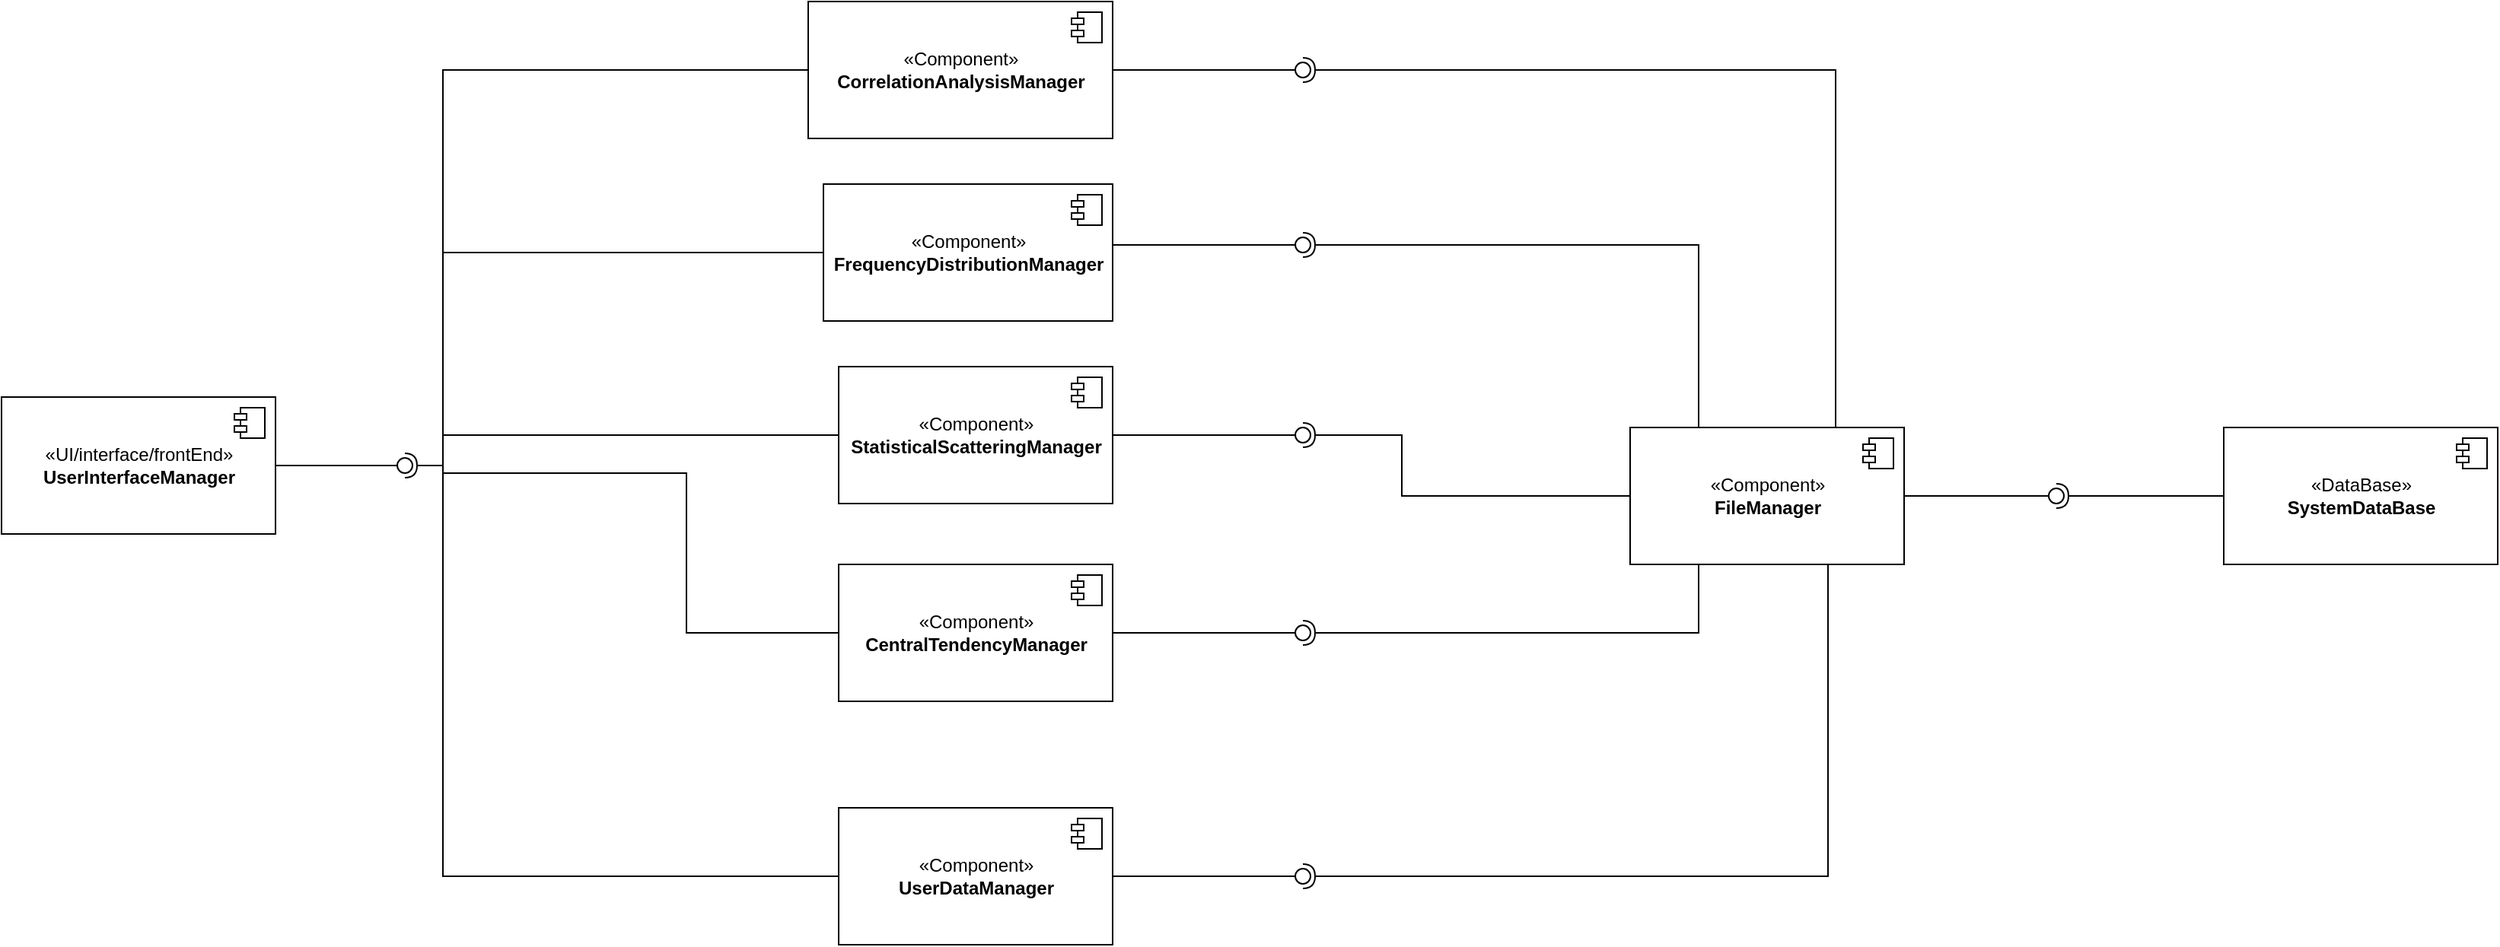 <mxfile version="17.1.3" type="device"><diagram id="R2lEEEUBdFMjLlhIrx00" name="Page-1"><mxGraphModel dx="4128" dy="1072" grid="1" gridSize="10" guides="1" tooltips="1" connect="1" arrows="1" fold="1" page="1" pageScale="1" pageWidth="850" pageHeight="1100" math="0" shadow="0" extFonts="Permanent Marker^https://fonts.googleapis.com/css?family=Permanent+Marker"><root><mxCell id="0"/><mxCell id="1" parent="0"/><mxCell id="8v95rpSzyXRPC7f67aX1-18" value="«Component»&lt;br&gt;&lt;b&gt;FileManager&lt;/b&gt;" style="html=1;dropTarget=0;" parent="1" vertex="1"><mxGeometry x="-420" y="670" width="180" height="90" as="geometry"/></mxCell><mxCell id="8v95rpSzyXRPC7f67aX1-19" value="" style="shape=module;jettyWidth=8;jettyHeight=4;" parent="8v95rpSzyXRPC7f67aX1-18" vertex="1"><mxGeometry x="1" width="20" height="20" relative="1" as="geometry"><mxPoint x="-27" y="7" as="offset"/></mxGeometry></mxCell><mxCell id="8v95rpSzyXRPC7f67aX1-20" value="«Component»&lt;br&gt;&lt;b&gt;UserDataManager&lt;/b&gt;" style="html=1;dropTarget=0;" parent="1" vertex="1"><mxGeometry x="-940" y="920" width="180" height="90" as="geometry"/></mxCell><mxCell id="8v95rpSzyXRPC7f67aX1-21" value="" style="shape=module;jettyWidth=8;jettyHeight=4;" parent="8v95rpSzyXRPC7f67aX1-20" vertex="1"><mxGeometry x="1" width="20" height="20" relative="1" as="geometry"><mxPoint x="-27" y="7" as="offset"/></mxGeometry></mxCell><mxCell id="8v95rpSzyXRPC7f67aX1-22" value="«Component»&lt;br&gt;&lt;b&gt;CentralTendencyManager&lt;/b&gt;" style="html=1;dropTarget=0;" parent="1" vertex="1"><mxGeometry x="-940" y="760" width="180" height="90" as="geometry"/></mxCell><mxCell id="8v95rpSzyXRPC7f67aX1-23" value="" style="shape=module;jettyWidth=8;jettyHeight=4;" parent="8v95rpSzyXRPC7f67aX1-22" vertex="1"><mxGeometry x="1" width="20" height="20" relative="1" as="geometry"><mxPoint x="-27" y="7" as="offset"/></mxGeometry></mxCell><mxCell id="8v95rpSzyXRPC7f67aX1-24" value="«Component»&lt;br&gt;&lt;div&gt;&lt;b&gt;StatisticalScatteringManager&lt;/b&gt;&lt;/div&gt;" style="html=1;dropTarget=0;" parent="1" vertex="1"><mxGeometry x="-940" y="630" width="180" height="90" as="geometry"/></mxCell><mxCell id="8v95rpSzyXRPC7f67aX1-25" value="" style="shape=module;jettyWidth=8;jettyHeight=4;" parent="8v95rpSzyXRPC7f67aX1-24" vertex="1"><mxGeometry x="1" width="20" height="20" relative="1" as="geometry"><mxPoint x="-27" y="7" as="offset"/></mxGeometry></mxCell><mxCell id="8v95rpSzyXRPC7f67aX1-26" value="«Component»&lt;br&gt;&lt;b&gt;FrequencyDistributionManager&lt;/b&gt;" style="html=1;dropTarget=0;" parent="1" vertex="1"><mxGeometry x="-950" y="510" width="190" height="90" as="geometry"/></mxCell><mxCell id="8v95rpSzyXRPC7f67aX1-27" value="" style="shape=module;jettyWidth=8;jettyHeight=4;" parent="8v95rpSzyXRPC7f67aX1-26" vertex="1"><mxGeometry x="1" width="20" height="20" relative="1" as="geometry"><mxPoint x="-27" y="7" as="offset"/></mxGeometry></mxCell><mxCell id="8v95rpSzyXRPC7f67aX1-28" value="«Component»&lt;br&gt;&lt;b&gt;CorrelationAnalysisManager&lt;/b&gt;" style="html=1;dropTarget=0;" parent="1" vertex="1"><mxGeometry x="-960" y="390" width="200" height="90" as="geometry"/></mxCell><mxCell id="8v95rpSzyXRPC7f67aX1-29" value="" style="shape=module;jettyWidth=8;jettyHeight=4;" parent="8v95rpSzyXRPC7f67aX1-28" vertex="1"><mxGeometry x="1" width="20" height="20" relative="1" as="geometry"><mxPoint x="-27" y="7" as="offset"/></mxGeometry></mxCell><mxCell id="8v95rpSzyXRPC7f67aX1-30" value="«UI/interface/frontEnd»&lt;br&gt;&lt;b&gt;UserInterfaceManager&lt;/b&gt;" style="html=1;dropTarget=0;" parent="1" vertex="1"><mxGeometry x="-1490" y="650" width="180" height="90" as="geometry"/></mxCell><mxCell id="8v95rpSzyXRPC7f67aX1-31" value="" style="shape=module;jettyWidth=8;jettyHeight=4;" parent="8v95rpSzyXRPC7f67aX1-30" vertex="1"><mxGeometry x="1" width="20" height="20" relative="1" as="geometry"><mxPoint x="-27" y="7" as="offset"/></mxGeometry></mxCell><mxCell id="8v95rpSzyXRPC7f67aX1-75" value="" style="rounded=0;orthogonalLoop=1;jettySize=auto;html=1;endArrow=none;endFill=0;sketch=0;sourcePerimeterSpacing=0;targetPerimeterSpacing=0;exitX=1;exitY=0.5;exitDx=0;exitDy=0;" parent="1" source="8v95rpSzyXRPC7f67aX1-28" target="8v95rpSzyXRPC7f67aX1-77" edge="1"><mxGeometry relative="1" as="geometry"><mxPoint x="-690" y="445" as="sourcePoint"/></mxGeometry></mxCell><mxCell id="8v95rpSzyXRPC7f67aX1-76" value="" style="rounded=0;orthogonalLoop=1;jettySize=auto;html=1;endArrow=halfCircle;endFill=0;entryX=0.5;entryY=0.5;endSize=6;strokeWidth=1;sketch=0;exitX=0.75;exitY=0;exitDx=0;exitDy=0;" parent="1" source="8v95rpSzyXRPC7f67aX1-18" target="8v95rpSzyXRPC7f67aX1-77" edge="1"><mxGeometry relative="1" as="geometry"><mxPoint x="-650" y="445" as="sourcePoint"/><Array as="points"><mxPoint x="-285" y="435"/><mxPoint x="-620" y="435"/></Array></mxGeometry></mxCell><mxCell id="8v95rpSzyXRPC7f67aX1-77" value="" style="ellipse;whiteSpace=wrap;html=1;align=center;aspect=fixed;resizable=0;points=[];outlineConnect=0;sketch=0;" parent="1" vertex="1"><mxGeometry x="-640" y="430" width="10" height="10" as="geometry"/></mxCell><mxCell id="8v95rpSzyXRPC7f67aX1-78" value="" style="rounded=0;orthogonalLoop=1;jettySize=auto;html=1;endArrow=none;endFill=0;sketch=0;sourcePerimeterSpacing=0;targetPerimeterSpacing=0;" parent="1" target="8v95rpSzyXRPC7f67aX1-80" edge="1"><mxGeometry relative="1" as="geometry"><mxPoint x="-760" y="550" as="sourcePoint"/></mxGeometry></mxCell><mxCell id="8v95rpSzyXRPC7f67aX1-79" value="" style="rounded=0;orthogonalLoop=1;jettySize=auto;html=1;endArrow=halfCircle;endFill=0;entryX=0.5;entryY=0.5;endSize=6;strokeWidth=1;sketch=0;exitX=0.25;exitY=0;exitDx=0;exitDy=0;" parent="1" source="8v95rpSzyXRPC7f67aX1-18" target="8v95rpSzyXRPC7f67aX1-80" edge="1"><mxGeometry relative="1" as="geometry"><mxPoint x="-675" y="550" as="sourcePoint"/><Array as="points"><mxPoint x="-375" y="550"/></Array></mxGeometry></mxCell><mxCell id="8v95rpSzyXRPC7f67aX1-80" value="" style="ellipse;whiteSpace=wrap;html=1;align=center;aspect=fixed;resizable=0;points=[];outlineConnect=0;sketch=0;" parent="1" vertex="1"><mxGeometry x="-640" y="545" width="10" height="10" as="geometry"/></mxCell><mxCell id="8v95rpSzyXRPC7f67aX1-81" value="" style="rounded=0;orthogonalLoop=1;jettySize=auto;html=1;endArrow=none;endFill=0;sketch=0;sourcePerimeterSpacing=0;targetPerimeterSpacing=0;exitX=1;exitY=0.5;exitDx=0;exitDy=0;" parent="1" source="8v95rpSzyXRPC7f67aX1-24" target="8v95rpSzyXRPC7f67aX1-83" edge="1"><mxGeometry relative="1" as="geometry"><mxPoint x="-730" y="685" as="sourcePoint"/></mxGeometry></mxCell><mxCell id="8v95rpSzyXRPC7f67aX1-82" value="" style="rounded=0;orthogonalLoop=1;jettySize=auto;html=1;endArrow=halfCircle;endFill=0;entryX=0.5;entryY=0.5;endSize=6;strokeWidth=1;sketch=0;exitX=0;exitY=0.5;exitDx=0;exitDy=0;" parent="1" source="8v95rpSzyXRPC7f67aX1-18" target="8v95rpSzyXRPC7f67aX1-83" edge="1"><mxGeometry relative="1" as="geometry"><mxPoint x="-690" y="685" as="sourcePoint"/><Array as="points"><mxPoint x="-570" y="715"/><mxPoint x="-570" y="675"/></Array></mxGeometry></mxCell><mxCell id="8v95rpSzyXRPC7f67aX1-83" value="" style="ellipse;whiteSpace=wrap;html=1;align=center;aspect=fixed;resizable=0;points=[];outlineConnect=0;sketch=0;" parent="1" vertex="1"><mxGeometry x="-640" y="670" width="10" height="10" as="geometry"/></mxCell><mxCell id="8v95rpSzyXRPC7f67aX1-84" value="" style="rounded=0;orthogonalLoop=1;jettySize=auto;html=1;endArrow=none;endFill=0;sketch=0;sourcePerimeterSpacing=0;targetPerimeterSpacing=0;exitX=1;exitY=0.5;exitDx=0;exitDy=0;" parent="1" source="8v95rpSzyXRPC7f67aX1-22" target="8v95rpSzyXRPC7f67aX1-86" edge="1"><mxGeometry relative="1" as="geometry"><mxPoint x="-715" y="815" as="sourcePoint"/></mxGeometry></mxCell><mxCell id="8v95rpSzyXRPC7f67aX1-85" value="" style="rounded=0;orthogonalLoop=1;jettySize=auto;html=1;endArrow=halfCircle;endFill=0;entryX=0.5;entryY=0.5;endSize=6;strokeWidth=1;sketch=0;exitX=0.25;exitY=1;exitDx=0;exitDy=0;" parent="1" source="8v95rpSzyXRPC7f67aX1-18" target="8v95rpSzyXRPC7f67aX1-86" edge="1"><mxGeometry relative="1" as="geometry"><mxPoint x="-675" y="815" as="sourcePoint"/><Array as="points"><mxPoint x="-375" y="805"/><mxPoint x="-380" y="805"/></Array></mxGeometry></mxCell><mxCell id="8v95rpSzyXRPC7f67aX1-86" value="" style="ellipse;whiteSpace=wrap;html=1;align=center;aspect=fixed;resizable=0;points=[];outlineConnect=0;sketch=0;" parent="1" vertex="1"><mxGeometry x="-640" y="800" width="10" height="10" as="geometry"/></mxCell><mxCell id="8v95rpSzyXRPC7f67aX1-87" value="" style="rounded=0;orthogonalLoop=1;jettySize=auto;html=1;endArrow=none;endFill=0;sketch=0;sourcePerimeterSpacing=0;targetPerimeterSpacing=0;exitX=1;exitY=0.5;exitDx=0;exitDy=0;" parent="1" source="8v95rpSzyXRPC7f67aX1-20" target="8v95rpSzyXRPC7f67aX1-89" edge="1"><mxGeometry relative="1" as="geometry"><mxPoint x="-730" y="965" as="sourcePoint"/></mxGeometry></mxCell><mxCell id="8v95rpSzyXRPC7f67aX1-88" value="" style="rounded=0;orthogonalLoop=1;jettySize=auto;html=1;endArrow=halfCircle;endFill=0;entryX=0.5;entryY=0.5;endSize=6;strokeWidth=1;sketch=0;" parent="1" target="8v95rpSzyXRPC7f67aX1-89" edge="1"><mxGeometry relative="1" as="geometry"><mxPoint x="-290" y="760" as="sourcePoint"/><Array as="points"><mxPoint x="-290" y="965"/></Array></mxGeometry></mxCell><mxCell id="8v95rpSzyXRPC7f67aX1-89" value="" style="ellipse;whiteSpace=wrap;html=1;align=center;aspect=fixed;resizable=0;points=[];outlineConnect=0;sketch=0;" parent="1" vertex="1"><mxGeometry x="-640" y="960" width="10" height="10" as="geometry"/></mxCell><mxCell id="8v95rpSzyXRPC7f67aX1-92" value="" style="rounded=0;orthogonalLoop=1;jettySize=auto;html=1;endArrow=none;endFill=0;sketch=0;sourcePerimeterSpacing=0;targetPerimeterSpacing=0;" parent="1" source="8v95rpSzyXRPC7f67aX1-30" target="8v95rpSzyXRPC7f67aX1-94" edge="1"><mxGeometry relative="1" as="geometry"><mxPoint x="-1245" y="695" as="sourcePoint"/></mxGeometry></mxCell><mxCell id="8v95rpSzyXRPC7f67aX1-93" value="" style="rounded=0;orthogonalLoop=1;jettySize=auto;html=1;endArrow=halfCircle;endFill=0;entryX=0.5;entryY=0.5;endSize=6;strokeWidth=1;sketch=0;" parent="1" target="8v95rpSzyXRPC7f67aX1-94" edge="1"><mxGeometry relative="1" as="geometry"><mxPoint x="-1200" y="695" as="sourcePoint"/></mxGeometry></mxCell><mxCell id="8v95rpSzyXRPC7f67aX1-94" value="" style="ellipse;whiteSpace=wrap;html=1;align=center;aspect=fixed;resizable=0;points=[];outlineConnect=0;sketch=0;" parent="1" vertex="1"><mxGeometry x="-1230" y="690" width="10" height="10" as="geometry"/></mxCell><mxCell id="8v95rpSzyXRPC7f67aX1-99" value="" style="endArrow=none;html=1;rounded=0;entryX=0;entryY=0.5;entryDx=0;entryDy=0;" parent="1" target="8v95rpSzyXRPC7f67aX1-20" edge="1"><mxGeometry width="50" height="50" relative="1" as="geometry"><mxPoint x="-1200" y="700" as="sourcePoint"/><mxPoint x="-1190" y="730" as="targetPoint"/><Array as="points"><mxPoint x="-1200" y="965"/></Array></mxGeometry></mxCell><mxCell id="8v95rpSzyXRPC7f67aX1-100" value="" style="endArrow=none;html=1;rounded=0;entryX=0;entryY=0.5;entryDx=0;entryDy=0;" parent="1" target="8v95rpSzyXRPC7f67aX1-22" edge="1"><mxGeometry width="50" height="50" relative="1" as="geometry"><mxPoint x="-1200" y="700" as="sourcePoint"/><mxPoint x="-1060" y="860" as="targetPoint"/><Array as="points"><mxPoint x="-1040" y="700"/><mxPoint x="-1040" y="805"/></Array></mxGeometry></mxCell><mxCell id="8v95rpSzyXRPC7f67aX1-101" value="" style="endArrow=none;html=1;rounded=0;entryX=0;entryY=0.5;entryDx=0;entryDy=0;" parent="1" target="8v95rpSzyXRPC7f67aX1-24" edge="1"><mxGeometry width="50" height="50" relative="1" as="geometry"><mxPoint x="-1200" y="700" as="sourcePoint"/><mxPoint x="-1060" y="820" as="targetPoint"/><Array as="points"><mxPoint x="-1200" y="675"/></Array></mxGeometry></mxCell><mxCell id="8v95rpSzyXRPC7f67aX1-102" value="" style="endArrow=none;html=1;rounded=0;entryX=0;entryY=0.5;entryDx=0;entryDy=0;" parent="1" target="8v95rpSzyXRPC7f67aX1-28" edge="1"><mxGeometry width="50" height="50" relative="1" as="geometry"><mxPoint x="-1200" y="680" as="sourcePoint"/><mxPoint x="-1040" y="420" as="targetPoint"/><Array as="points"><mxPoint x="-1200" y="435"/></Array></mxGeometry></mxCell><mxCell id="8v95rpSzyXRPC7f67aX1-104" value="" style="endArrow=none;html=1;rounded=0;entryX=0;entryY=0.5;entryDx=0;entryDy=0;" parent="1" target="8v95rpSzyXRPC7f67aX1-26" edge="1"><mxGeometry width="50" height="50" relative="1" as="geometry"><mxPoint x="-1200" y="555" as="sourcePoint"/><mxPoint x="-1050" y="530" as="targetPoint"/></mxGeometry></mxCell><mxCell id="K4EEODkW37ylf7AzEB4--2" value="«DataBase»&lt;br&gt;&lt;b&gt;SystemDataBase&lt;/b&gt;" style="html=1;dropTarget=0;" vertex="1" parent="1"><mxGeometry x="-30" y="670" width="180" height="90" as="geometry"/></mxCell><mxCell id="K4EEODkW37ylf7AzEB4--3" value="" style="shape=module;jettyWidth=8;jettyHeight=4;" vertex="1" parent="K4EEODkW37ylf7AzEB4--2"><mxGeometry x="1" width="20" height="20" relative="1" as="geometry"><mxPoint x="-27" y="7" as="offset"/></mxGeometry></mxCell><mxCell id="K4EEODkW37ylf7AzEB4--4" value="" style="rounded=0;orthogonalLoop=1;jettySize=auto;html=1;endArrow=none;endFill=0;sketch=0;sourcePerimeterSpacing=0;targetPerimeterSpacing=0;exitX=1;exitY=0.5;exitDx=0;exitDy=0;" edge="1" target="K4EEODkW37ylf7AzEB4--6" parent="1" source="8v95rpSzyXRPC7f67aX1-18"><mxGeometry relative="1" as="geometry"><mxPoint x="-160" y="715" as="sourcePoint"/></mxGeometry></mxCell><mxCell id="K4EEODkW37ylf7AzEB4--5" value="" style="rounded=0;orthogonalLoop=1;jettySize=auto;html=1;endArrow=halfCircle;endFill=0;entryX=0.5;entryY=0.5;endSize=6;strokeWidth=1;sketch=0;exitX=0;exitY=0.5;exitDx=0;exitDy=0;" edge="1" target="K4EEODkW37ylf7AzEB4--6" parent="1" source="K4EEODkW37ylf7AzEB4--2"><mxGeometry relative="1" as="geometry"><mxPoint x="-120" y="715" as="sourcePoint"/></mxGeometry></mxCell><mxCell id="K4EEODkW37ylf7AzEB4--6" value="" style="ellipse;whiteSpace=wrap;html=1;align=center;aspect=fixed;resizable=0;points=[];outlineConnect=0;sketch=0;" vertex="1" parent="1"><mxGeometry x="-145" y="710" width="10" height="10" as="geometry"/></mxCell></root></mxGraphModel></diagram></mxfile>